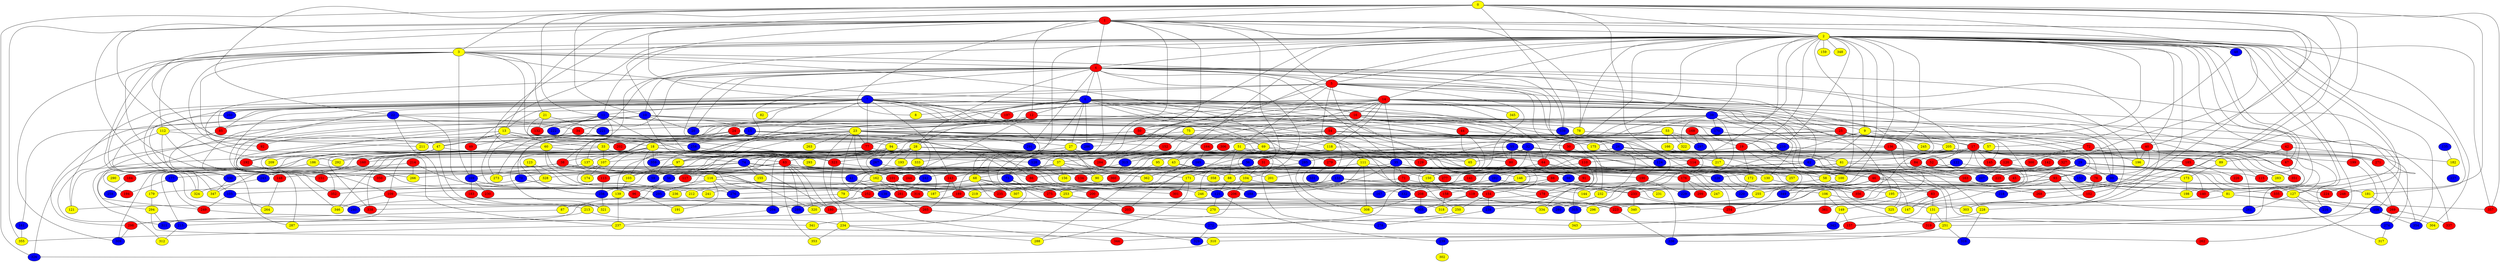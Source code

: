 graph {
0 [style = filled fillcolor = yellow];
1 [style = filled fillcolor = red];
2 [style = filled fillcolor = yellow];
3 [style = filled fillcolor = yellow];
4 [style = filled fillcolor = red];
5 [style = filled fillcolor = red];
6 [style = filled fillcolor = blue];
7 [style = filled fillcolor = blue];
8 [style = filled fillcolor = yellow];
9 [style = filled fillcolor = yellow];
10 [style = filled fillcolor = blue];
11 [style = filled fillcolor = blue];
12 [style = filled fillcolor = red];
13 [style = filled fillcolor = yellow];
14 [style = filled fillcolor = red];
15 [style = filled fillcolor = blue];
16 [style = filled fillcolor = red];
17 [style = filled fillcolor = red];
18 [style = filled fillcolor = yellow];
19 [style = filled fillcolor = red];
20 [style = filled fillcolor = blue];
21 [style = filled fillcolor = yellow];
22 [style = filled fillcolor = blue];
23 [style = filled fillcolor = yellow];
24 [style = filled fillcolor = red];
25 [style = filled fillcolor = red];
26 [style = filled fillcolor = blue];
27 [style = filled fillcolor = yellow];
28 [style = filled fillcolor = yellow];
29 [style = filled fillcolor = blue];
30 [style = filled fillcolor = red];
31 [style = filled fillcolor = red];
32 [style = filled fillcolor = blue];
33 [style = filled fillcolor = yellow];
34 [style = filled fillcolor = red];
35 [style = filled fillcolor = blue];
36 [style = filled fillcolor = blue];
37 [style = filled fillcolor = yellow];
38 [style = filled fillcolor = red];
39 [style = filled fillcolor = blue];
40 [style = filled fillcolor = red];
41 [style = filled fillcolor = blue];
42 [style = filled fillcolor = red];
43 [style = filled fillcolor = yellow];
44 [style = filled fillcolor = red];
45 [style = filled fillcolor = red];
46 [style = filled fillcolor = red];
47 [style = filled fillcolor = yellow];
48 [style = filled fillcolor = blue];
49 [style = filled fillcolor = red];
50 [style = filled fillcolor = red];
51 [style = filled fillcolor = yellow];
52 [style = filled fillcolor = red];
53 [style = filled fillcolor = yellow];
54 [style = filled fillcolor = red];
55 [style = filled fillcolor = blue];
56 [style = filled fillcolor = blue];
57 [style = filled fillcolor = yellow];
58 [style = filled fillcolor = yellow];
59 [style = filled fillcolor = blue];
60 [style = filled fillcolor = yellow];
61 [style = filled fillcolor = yellow];
62 [style = filled fillcolor = blue];
63 [style = filled fillcolor = red];
64 [style = filled fillcolor = red];
65 [style = filled fillcolor = yellow];
66 [style = filled fillcolor = red];
67 [style = filled fillcolor = red];
68 [style = filled fillcolor = yellow];
69 [style = filled fillcolor = yellow];
70 [style = filled fillcolor = blue];
71 [style = filled fillcolor = red];
72 [style = filled fillcolor = red];
73 [style = filled fillcolor = blue];
74 [style = filled fillcolor = blue];
75 [style = filled fillcolor = yellow];
76 [style = filled fillcolor = red];
77 [style = filled fillcolor = red];
78 [style = filled fillcolor = yellow];
79 [style = filled fillcolor = yellow];
80 [style = filled fillcolor = red];
81 [style = filled fillcolor = yellow];
82 [style = filled fillcolor = yellow];
83 [style = filled fillcolor = red];
84 [style = filled fillcolor = red];
85 [style = filled fillcolor = red];
86 [style = filled fillcolor = red];
87 [style = filled fillcolor = yellow];
88 [style = filled fillcolor = yellow];
89 [style = filled fillcolor = yellow];
90 [style = filled fillcolor = yellow];
91 [style = filled fillcolor = red];
92 [style = filled fillcolor = red];
93 [style = filled fillcolor = red];
94 [style = filled fillcolor = yellow];
95 [style = filled fillcolor = yellow];
96 [style = filled fillcolor = red];
97 [style = filled fillcolor = yellow];
98 [style = filled fillcolor = blue];
99 [style = filled fillcolor = blue];
100 [style = filled fillcolor = yellow];
101 [style = filled fillcolor = red];
102 [style = filled fillcolor = red];
103 [style = filled fillcolor = yellow];
104 [style = filled fillcolor = yellow];
105 [style = filled fillcolor = blue];
106 [style = filled fillcolor = yellow];
107 [style = filled fillcolor = yellow];
108 [style = filled fillcolor = blue];
109 [style = filled fillcolor = red];
110 [style = filled fillcolor = red];
111 [style = filled fillcolor = yellow];
112 [style = filled fillcolor = yellow];
113 [style = filled fillcolor = red];
114 [style = filled fillcolor = red];
115 [style = filled fillcolor = red];
116 [style = filled fillcolor = yellow];
117 [style = filled fillcolor = red];
118 [style = filled fillcolor = yellow];
119 [style = filled fillcolor = red];
120 [style = filled fillcolor = red];
121 [style = filled fillcolor = yellow];
122 [style = filled fillcolor = blue];
123 [style = filled fillcolor = yellow];
124 [style = filled fillcolor = blue];
125 [style = filled fillcolor = blue];
126 [style = filled fillcolor = blue];
127 [style = filled fillcolor = yellow];
128 [style = filled fillcolor = blue];
129 [style = filled fillcolor = red];
130 [style = filled fillcolor = yellow];
131 [style = filled fillcolor = yellow];
132 [style = filled fillcolor = red];
133 [style = filled fillcolor = blue];
134 [style = filled fillcolor = red];
135 [style = filled fillcolor = blue];
136 [style = filled fillcolor = red];
137 [style = filled fillcolor = yellow];
138 [style = filled fillcolor = blue];
139 [style = filled fillcolor = yellow];
140 [style = filled fillcolor = red];
141 [style = filled fillcolor = red];
142 [style = filled fillcolor = red];
143 [style = filled fillcolor = red];
144 [style = filled fillcolor = yellow];
145 [style = filled fillcolor = red];
146 [style = filled fillcolor = yellow];
147 [style = filled fillcolor = yellow];
148 [style = filled fillcolor = red];
149 [style = filled fillcolor = yellow];
150 [style = filled fillcolor = yellow];
151 [style = filled fillcolor = red];
152 [style = filled fillcolor = red];
153 [style = filled fillcolor = blue];
154 [style = filled fillcolor = red];
155 [style = filled fillcolor = yellow];
156 [style = filled fillcolor = yellow];
157 [style = filled fillcolor = red];
158 [style = filled fillcolor = red];
159 [style = filled fillcolor = yellow];
160 [style = filled fillcolor = red];
161 [style = filled fillcolor = blue];
162 [style = filled fillcolor = yellow];
163 [style = filled fillcolor = red];
164 [style = filled fillcolor = red];
165 [style = filled fillcolor = blue];
166 [style = filled fillcolor = yellow];
167 [style = filled fillcolor = blue];
168 [style = filled fillcolor = red];
169 [style = filled fillcolor = blue];
170 [style = filled fillcolor = blue];
171 [style = filled fillcolor = yellow];
172 [style = filled fillcolor = yellow];
173 [style = filled fillcolor = yellow];
174 [style = filled fillcolor = yellow];
175 [style = filled fillcolor = yellow];
176 [style = filled fillcolor = red];
177 [style = filled fillcolor = blue];
178 [style = filled fillcolor = red];
179 [style = filled fillcolor = yellow];
180 [style = filled fillcolor = red];
181 [style = filled fillcolor = yellow];
182 [style = filled fillcolor = yellow];
183 [style = filled fillcolor = red];
184 [style = filled fillcolor = red];
185 [style = filled fillcolor = red];
186 [style = filled fillcolor = yellow];
187 [style = filled fillcolor = yellow];
188 [style = filled fillcolor = blue];
189 [style = filled fillcolor = red];
190 [style = filled fillcolor = red];
191 [style = filled fillcolor = yellow];
192 [style = filled fillcolor = red];
193 [style = filled fillcolor = yellow];
194 [style = filled fillcolor = red];
195 [style = filled fillcolor = yellow];
196 [style = filled fillcolor = yellow];
197 [style = filled fillcolor = red];
198 [style = filled fillcolor = yellow];
199 [style = filled fillcolor = red];
200 [style = filled fillcolor = red];
201 [style = filled fillcolor = yellow];
202 [style = filled fillcolor = red];
203 [style = filled fillcolor = red];
204 [style = filled fillcolor = blue];
205 [style = filled fillcolor = yellow];
206 [style = filled fillcolor = red];
207 [style = filled fillcolor = blue];
208 [style = filled fillcolor = red];
209 [style = filled fillcolor = yellow];
210 [style = filled fillcolor = blue];
211 [style = filled fillcolor = yellow];
212 [style = filled fillcolor = yellow];
213 [style = filled fillcolor = yellow];
214 [style = filled fillcolor = red];
215 [style = filled fillcolor = blue];
216 [style = filled fillcolor = blue];
217 [style = filled fillcolor = yellow];
218 [style = filled fillcolor = blue];
219 [style = filled fillcolor = yellow];
220 [style = filled fillcolor = blue];
221 [style = filled fillcolor = blue];
222 [style = filled fillcolor = blue];
223 [style = filled fillcolor = red];
224 [style = filled fillcolor = red];
225 [style = filled fillcolor = red];
226 [style = filled fillcolor = red];
227 [style = filled fillcolor = blue];
228 [style = filled fillcolor = yellow];
229 [style = filled fillcolor = blue];
230 [style = filled fillcolor = red];
231 [style = filled fillcolor = yellow];
232 [style = filled fillcolor = yellow];
233 [style = filled fillcolor = red];
234 [style = filled fillcolor = yellow];
235 [style = filled fillcolor = red];
236 [style = filled fillcolor = yellow];
237 [style = filled fillcolor = yellow];
238 [style = filled fillcolor = blue];
239 [style = filled fillcolor = blue];
240 [style = filled fillcolor = blue];
241 [style = filled fillcolor = yellow];
242 [style = filled fillcolor = blue];
243 [style = filled fillcolor = blue];
244 [style = filled fillcolor = red];
245 [style = filled fillcolor = yellow];
246 [style = filled fillcolor = yellow];
247 [style = filled fillcolor = yellow];
248 [style = filled fillcolor = red];
249 [style = filled fillcolor = red];
250 [style = filled fillcolor = yellow];
251 [style = filled fillcolor = yellow];
252 [style = filled fillcolor = red];
253 [style = filled fillcolor = yellow];
254 [style = filled fillcolor = red];
255 [style = filled fillcolor = yellow];
256 [style = filled fillcolor = blue];
257 [style = filled fillcolor = yellow];
258 [style = filled fillcolor = blue];
259 [style = filled fillcolor = blue];
260 [style = filled fillcolor = blue];
261 [style = filled fillcolor = blue];
262 [style = filled fillcolor = red];
263 [style = filled fillcolor = yellow];
264 [style = filled fillcolor = yellow];
265 [style = filled fillcolor = red];
266 [style = filled fillcolor = yellow];
267 [style = filled fillcolor = blue];
268 [style = filled fillcolor = red];
269 [style = filled fillcolor = red];
270 [style = filled fillcolor = yellow];
271 [style = filled fillcolor = red];
272 [style = filled fillcolor = blue];
273 [style = filled fillcolor = yellow];
274 [style = filled fillcolor = blue];
275 [style = filled fillcolor = red];
276 [style = filled fillcolor = blue];
277 [style = filled fillcolor = red];
278 [style = filled fillcolor = blue];
279 [style = filled fillcolor = red];
280 [style = filled fillcolor = blue];
281 [style = filled fillcolor = red];
282 [style = filled fillcolor = blue];
283 [style = filled fillcolor = yellow];
284 [style = filled fillcolor = red];
285 [style = filled fillcolor = blue];
286 [style = filled fillcolor = blue];
287 [style = filled fillcolor = yellow];
288 [style = filled fillcolor = yellow];
289 [style = filled fillcolor = blue];
290 [style = filled fillcolor = yellow];
291 [style = filled fillcolor = blue];
292 [style = filled fillcolor = yellow];
293 [style = filled fillcolor = yellow];
294 [style = filled fillcolor = yellow];
295 [style = filled fillcolor = blue];
296 [style = filled fillcolor = yellow];
297 [style = filled fillcolor = blue];
298 [style = filled fillcolor = red];
299 [style = filled fillcolor = red];
300 [style = filled fillcolor = red];
301 [style = filled fillcolor = red];
302 [style = filled fillcolor = yellow];
303 [style = filled fillcolor = yellow];
304 [style = filled fillcolor = yellow];
305 [style = filled fillcolor = blue];
306 [style = filled fillcolor = red];
307 [style = filled fillcolor = yellow];
308 [style = filled fillcolor = yellow];
309 [style = filled fillcolor = blue];
310 [style = filled fillcolor = yellow];
311 [style = filled fillcolor = blue];
312 [style = filled fillcolor = yellow];
313 [style = filled fillcolor = blue];
314 [style = filled fillcolor = red];
315 [style = filled fillcolor = blue];
316 [style = filled fillcolor = blue];
317 [style = filled fillcolor = yellow];
318 [style = filled fillcolor = yellow];
319 [style = filled fillcolor = red];
320 [style = filled fillcolor = yellow];
321 [style = filled fillcolor = yellow];
322 [style = filled fillcolor = yellow];
323 [style = filled fillcolor = red];
324 [style = filled fillcolor = yellow];
325 [style = filled fillcolor = yellow];
326 [style = filled fillcolor = blue];
327 [style = filled fillcolor = red];
328 [style = filled fillcolor = yellow];
329 [style = filled fillcolor = blue];
330 [style = filled fillcolor = blue];
331 [style = filled fillcolor = blue];
332 [style = filled fillcolor = blue];
333 [style = filled fillcolor = yellow];
334 [style = filled fillcolor = yellow];
335 [style = filled fillcolor = red];
336 [style = filled fillcolor = blue];
337 [style = filled fillcolor = red];
338 [style = filled fillcolor = red];
339 [style = filled fillcolor = blue];
340 [style = filled fillcolor = yellow];
341 [style = filled fillcolor = yellow];
342 [style = filled fillcolor = blue];
343 [style = filled fillcolor = yellow];
344 [style = filled fillcolor = red];
345 [style = filled fillcolor = yellow];
346 [style = filled fillcolor = yellow];
347 [style = filled fillcolor = yellow];
348 [style = filled fillcolor = yellow];
349 [style = filled fillcolor = blue];
350 [style = filled fillcolor = red];
351 [style = filled fillcolor = red];
352 [style = filled fillcolor = red];
353 [style = filled fillcolor = yellow];
354 [style = filled fillcolor = blue];
355 [style = filled fillcolor = yellow];
356 [style = filled fillcolor = red];
357 [style = filled fillcolor = red];
358 [style = filled fillcolor = yellow];
359 [style = filled fillcolor = blue];
360 [style = filled fillcolor = red];
361 [style = filled fillcolor = red];
362 [style = filled fillcolor = yellow];
0 -- 10;
0 -- 11;
0 -- 22;
0 -- 48;
0 -- 102;
0 -- 114;
0 -- 185;
0 -- 248;
0 -- 268;
0 -- 326;
0 -- 339;
0 -- 357;
1 -- 2;
1 -- 4;
1 -- 5;
1 -- 8;
1 -- 12;
1 -- 13;
0 -- 7;
0 -- 3;
0 -- 2;
0 -- 1;
1 -- 31;
1 -- 40;
1 -- 47;
1 -- 50;
1 -- 60;
1 -- 63;
1 -- 78;
1 -- 148;
1 -- 228;
1 -- 272;
1 -- 292;
1 -- 327;
1 -- 355;
2 -- 3;
2 -- 4;
2 -- 5;
2 -- 9;
2 -- 11;
2 -- 14;
2 -- 17;
2 -- 19;
2 -- 37;
2 -- 38;
2 -- 39;
2 -- 40;
2 -- 42;
2 -- 43;
2 -- 48;
2 -- 49;
2 -- 67;
2 -- 68;
2 -- 73;
2 -- 78;
2 -- 80;
2 -- 100;
2 -- 114;
2 -- 115;
2 -- 126;
2 -- 129;
2 -- 136;
2 -- 140;
2 -- 159;
2 -- 181;
2 -- 199;
2 -- 210;
2 -- 216;
2 -- 218;
2 -- 224;
2 -- 233;
2 -- 287;
2 -- 304;
2 -- 319;
2 -- 322;
2 -- 348;
2 -- 354;
2 -- 357;
3 -- 4;
3 -- 6;
3 -- 18;
3 -- 21;
3 -- 92;
3 -- 112;
3 -- 169;
3 -- 211;
3 -- 240;
3 -- 275;
3 -- 309;
3 -- 324;
3 -- 339;
4 -- 5;
4 -- 6;
4 -- 10;
4 -- 14;
4 -- 20;
4 -- 26;
4 -- 28;
4 -- 34;
4 -- 35;
4 -- 62;
4 -- 70;
4 -- 84;
4 -- 94;
4 -- 104;
4 -- 108;
4 -- 195;
4 -- 237;
4 -- 244;
4 -- 258;
4 -- 291;
4 -- 303;
5 -- 7;
5 -- 51;
5 -- 61;
5 -- 65;
5 -- 85;
5 -- 124;
5 -- 128;
5 -- 150;
5 -- 246;
5 -- 280;
5 -- 356;
6 -- 8;
6 -- 9;
6 -- 12;
6 -- 16;
6 -- 20;
6 -- 26;
6 -- 27;
6 -- 30;
6 -- 32;
6 -- 45;
6 -- 46;
6 -- 69;
6 -- 111;
6 -- 137;
6 -- 208;
6 -- 232;
6 -- 260;
6 -- 273;
6 -- 286;
6 -- 298;
6 -- 333;
6 -- 346;
6 -- 352;
7 -- 11;
7 -- 13;
7 -- 19;
7 -- 54;
7 -- 60;
7 -- 68;
7 -- 77;
7 -- 80;
7 -- 82;
7 -- 85;
7 -- 97;
7 -- 105;
7 -- 119;
7 -- 121;
7 -- 136;
7 -- 143;
7 -- 163;
7 -- 197;
7 -- 260;
7 -- 330;
7 -- 349;
9 -- 47;
9 -- 62;
9 -- 81;
9 -- 127;
9 -- 176;
9 -- 205;
10 -- 20;
10 -- 23;
10 -- 74;
10 -- 99;
10 -- 152;
10 -- 161;
10 -- 192;
10 -- 194;
10 -- 249;
11 -- 15;
11 -- 69;
11 -- 132;
11 -- 222;
11 -- 235;
11 -- 242;
11 -- 273;
11 -- 287;
12 -- 23;
12 -- 28;
12 -- 41;
12 -- 78;
12 -- 170;
12 -- 311;
13 -- 33;
13 -- 47;
13 -- 92;
13 -- 101;
13 -- 212;
13 -- 277;
13 -- 323;
13 -- 342;
13 -- 352;
14 -- 16;
14 -- 17;
14 -- 22;
14 -- 23;
14 -- 25;
14 -- 27;
14 -- 35;
14 -- 64;
14 -- 72;
14 -- 77;
14 -- 90;
14 -- 118;
14 -- 189;
14 -- 196;
14 -- 197;
14 -- 198;
14 -- 313;
14 -- 335;
14 -- 345;
15 -- 17;
15 -- 18;
15 -- 107;
15 -- 121;
15 -- 146;
15 -- 253;
16 -- 24;
16 -- 25;
16 -- 26;
16 -- 44;
16 -- 99;
16 -- 103;
16 -- 109;
16 -- 164;
16 -- 286;
16 -- 337;
16 -- 339;
17 -- 29;
17 -- 52;
17 -- 63;
17 -- 84;
17 -- 110;
17 -- 133;
17 -- 144;
17 -- 145;
17 -- 185;
17 -- 274;
17 -- 283;
17 -- 296;
17 -- 351;
18 -- 37;
18 -- 38;
18 -- 64;
18 -- 113;
18 -- 137;
18 -- 150;
18 -- 184;
18 -- 278;
18 -- 292;
18 -- 294;
18 -- 320;
18 -- 359;
19 -- 36;
19 -- 46;
19 -- 172;
21 -- 132;
21 -- 202;
21 -- 221;
22 -- 34;
22 -- 85;
22 -- 96;
22 -- 112;
22 -- 321;
23 -- 27;
23 -- 33;
23 -- 59;
23 -- 77;
23 -- 86;
23 -- 117;
23 -- 118;
23 -- 138;
23 -- 162;
23 -- 167;
23 -- 211;
23 -- 234;
23 -- 263;
23 -- 286;
23 -- 291;
23 -- 325;
23 -- 347;
24 -- 32;
24 -- 33;
24 -- 207;
24 -- 211;
24 -- 321;
25 -- 30;
25 -- 51;
25 -- 72;
25 -- 76;
25 -- 93;
25 -- 127;
25 -- 147;
25 -- 175;
25 -- 245;
25 -- 256;
26 -- 52;
26 -- 95;
26 -- 124;
26 -- 147;
26 -- 160;
26 -- 228;
26 -- 362;
27 -- 56;
27 -- 59;
27 -- 62;
27 -- 90;
27 -- 307;
28 -- 35;
28 -- 41;
28 -- 65;
28 -- 74;
28 -- 97;
28 -- 116;
28 -- 130;
28 -- 171;
28 -- 193;
28 -- 256;
28 -- 292;
28 -- 333;
28 -- 338;
28 -- 346;
28 -- 358;
29 -- 45;
29 -- 46;
29 -- 58;
29 -- 81;
29 -- 88;
29 -- 99;
29 -- 108;
29 -- 148;
29 -- 150;
29 -- 181;
29 -- 283;
29 -- 351;
30 -- 315;
31 -- 100;
31 -- 104;
31 -- 117;
31 -- 171;
31 -- 246;
32 -- 36;
32 -- 43;
32 -- 65;
32 -- 91;
32 -- 114;
32 -- 115;
32 -- 217;
32 -- 271;
32 -- 272;
33 -- 67;
33 -- 107;
33 -- 128;
33 -- 312;
33 -- 338;
34 -- 49;
34 -- 125;
35 -- 70;
35 -- 71;
35 -- 98;
35 -- 125;
35 -- 208;
36 -- 59;
36 -- 171;
36 -- 172;
37 -- 56;
37 -- 68;
37 -- 79;
37 -- 90;
37 -- 98;
37 -- 115;
37 -- 130;
37 -- 143;
37 -- 156;
37 -- 176;
37 -- 190;
37 -- 350;
38 -- 41;
38 -- 179;
38 -- 252;
38 -- 330;
39 -- 50;
39 -- 58;
39 -- 64;
39 -- 66;
39 -- 75;
39 -- 110;
39 -- 130;
39 -- 139;
39 -- 170;
39 -- 221;
39 -- 303;
40 -- 93;
40 -- 157;
40 -- 196;
40 -- 204;
41 -- 138;
41 -- 187;
42 -- 67;
42 -- 89;
42 -- 182;
43 -- 58;
43 -- 88;
43 -- 288;
44 -- 57;
44 -- 71;
44 -- 250;
46 -- 81;
46 -- 218;
46 -- 255;
46 -- 318;
46 -- 349;
47 -- 160;
47 -- 192;
47 -- 209;
47 -- 289;
47 -- 323;
48 -- 57;
49 -- 169;
50 -- 94;
50 -- 164;
51 -- 61;
51 -- 74;
51 -- 88;
51 -- 98;
51 -- 117;
51 -- 203;
51 -- 257;
51 -- 285;
51 -- 295;
52 -- 93;
52 -- 141;
53 -- 55;
53 -- 145;
53 -- 166;
53 -- 297;
53 -- 322;
53 -- 359;
54 -- 61;
54 -- 119;
54 -- 175;
54 -- 202;
54 -- 306;
55 -- 80;
55 -- 109;
55 -- 254;
55 -- 261;
55 -- 313;
56 -- 87;
56 -- 96;
58 -- 83;
58 -- 232;
60 -- 89;
60 -- 116;
60 -- 186;
60 -- 276;
61 -- 76;
61 -- 102;
61 -- 146;
61 -- 266;
62 -- 83;
62 -- 100;
62 -- 116;
62 -- 251;
62 -- 274;
62 -- 332;
63 -- 66;
63 -- 113;
63 -- 134;
63 -- 163;
63 -- 177;
63 -- 180;
63 -- 244;
63 -- 273;
63 -- 289;
63 -- 319;
63 -- 320;
63 -- 353;
64 -- 91;
64 -- 141;
64 -- 334;
66 -- 106;
66 -- 109;
66 -- 154;
66 -- 233;
66 -- 235;
66 -- 248;
67 -- 351;
68 -- 79;
68 -- 144;
68 -- 246;
68 -- 252;
68 -- 275;
68 -- 305;
68 -- 307;
68 -- 311;
69 -- 86;
69 -- 134;
69 -- 199;
69 -- 279;
70 -- 105;
70 -- 236;
71 -- 140;
71 -- 219;
72 -- 120;
72 -- 196;
72 -- 271;
72 -- 300;
73 -- 234;
73 -- 275;
74 -- 86;
74 -- 101;
74 -- 126;
74 -- 155;
74 -- 169;
74 -- 174;
74 -- 180;
74 -- 215;
74 -- 243;
75 -- 103;
75 -- 152;
76 -- 102;
77 -- 129;
77 -- 160;
78 -- 210;
78 -- 285;
79 -- 87;
80 -- 277;
81 -- 108;
81 -- 338;
81 -- 357;
83 -- 131;
83 -- 147;
83 -- 325;
84 -- 163;
84 -- 225;
84 -- 242;
85 -- 330;
86 -- 200;
87 -- 298;
88 -- 125;
89 -- 173;
91 -- 178;
93 -- 157;
93 -- 198;
93 -- 208;
93 -- 253;
93 -- 261;
93 -- 349;
94 -- 97;
94 -- 107;
94 -- 187;
94 -- 243;
94 -- 247;
94 -- 267;
95 -- 187;
96 -- 191;
97 -- 103;
98 -- 336;
99 -- 149;
99 -- 181;
100 -- 254;
101 -- 281;
101 -- 332;
102 -- 131;
103 -- 139;
104 -- 131;
104 -- 206;
104 -- 241;
105 -- 249;
105 -- 264;
106 -- 149;
106 -- 303;
106 -- 361;
107 -- 174;
107 -- 219;
108 -- 251;
108 -- 304;
108 -- 354;
109 -- 298;
109 -- 340;
109 -- 346;
110 -- 238;
110 -- 282;
111 -- 153;
111 -- 178;
111 -- 188;
111 -- 201;
111 -- 308;
112 -- 151;
112 -- 258;
112 -- 324;
112 -- 326;
113 -- 256;
114 -- 153;
114 -- 162;
115 -- 127;
116 -- 119;
116 -- 179;
116 -- 191;
116 -- 223;
116 -- 276;
116 -- 295;
118 -- 201;
118 -- 356;
119 -- 121;
119 -- 296;
119 -- 305;
119 -- 315;
120 -- 140;
120 -- 207;
120 -- 277;
122 -- 173;
122 -- 178;
123 -- 241;
123 -- 328;
124 -- 190;
125 -- 239;
125 -- 240;
125 -- 270;
126 -- 220;
127 -- 216;
127 -- 261;
127 -- 317;
128 -- 156;
130 -- 195;
131 -- 251;
131 -- 319;
133 -- 138;
133 -- 154;
133 -- 231;
133 -- 276;
134 -- 188;
134 -- 233;
135 -- 182;
136 -- 223;
136 -- 271;
136 -- 332;
137 -- 151;
137 -- 252;
138 -- 265;
139 -- 237;
141 -- 167;
142 -- 225;
143 -- 189;
143 -- 265;
146 -- 158;
148 -- 264;
149 -- 157;
149 -- 342;
150 -- 158;
152 -- 284;
153 -- 224;
153 -- 335;
154 -- 238;
154 -- 250;
157 -- 239;
157 -- 344;
158 -- 318;
160 -- 184;
161 -- 355;
162 -- 212;
162 -- 253;
162 -- 281;
163 -- 268;
164 -- 165;
165 -- 236;
165 -- 325;
165 -- 362;
166 -- 315;
168 -- 217;
168 -- 297;
169 -- 183;
169 -- 230;
169 -- 236;
170 -- 210;
171 -- 288;
171 -- 301;
172 -- 220;
173 -- 198;
175 -- 232;
176 -- 229;
176 -- 247;
176 -- 299;
177 -- 194;
177 -- 249;
178 -- 180;
178 -- 223;
179 -- 294;
181 -- 269;
182 -- 227;
183 -- 213;
184 -- 259;
185 -- 195;
185 -- 226;
186 -- 290;
186 -- 295;
189 -- 204;
189 -- 343;
190 -- 229;
192 -- 350;
195 -- 361;
199 -- 262;
200 -- 203;
204 -- 237;
205 -- 327;
205 -- 343;
206 -- 216;
206 -- 341;
208 -- 280;
208 -- 305;
208 -- 308;
210 -- 269;
210 -- 279;
211 -- 266;
213 -- 215;
213 -- 234;
214 -- 266;
214 -- 309;
214 -- 314;
215 -- 312;
217 -- 257;
223 -- 336;
228 -- 316;
228 -- 342;
232 -- 334;
233 -- 254;
233 -- 340;
234 -- 288;
234 -- 353;
237 -- 262;
237 -- 355;
238 -- 278;
239 -- 302;
242 -- 281;
243 -- 324;
249 -- 341;
250 -- 272;
251 -- 310;
251 -- 316;
251 -- 336;
252 -- 270;
252 -- 289;
252 -- 318;
253 -- 320;
253 -- 334;
255 -- 270;
256 -- 321;
258 -- 293;
260 -- 347;
265 -- 287;
265 -- 329;
267 -- 301;
269 -- 274;
269 -- 337;
271 -- 354;
272 -- 329;
274 -- 317;
279 -- 331;
282 -- 314;
282 -- 356;
285 -- 308;
285 -- 358;
294 -- 310;
294 -- 311;
298 -- 309;
306 -- 323;
310 -- 326;
313 -- 328;
313 -- 360;
315 -- 343;
323 -- 344;
323 -- 362;
327 -- 340;
328 -- 352;
330 -- 347;
}
